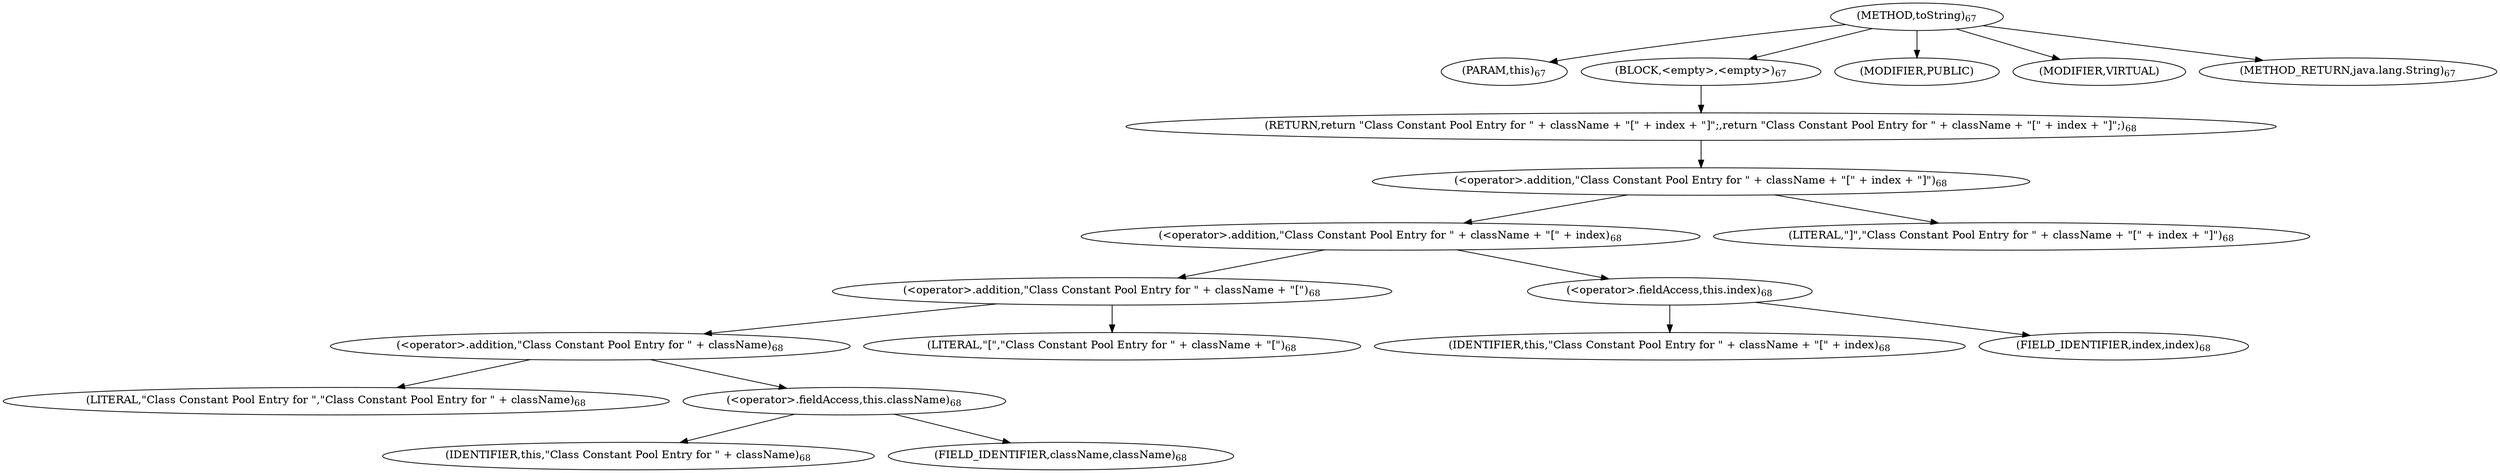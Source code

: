 digraph "toString" {  
"41" [label = <(METHOD,toString)<SUB>67</SUB>> ]
"42" [label = <(PARAM,this)<SUB>67</SUB>> ]
"43" [label = <(BLOCK,&lt;empty&gt;,&lt;empty&gt;)<SUB>67</SUB>> ]
"44" [label = <(RETURN,return &quot;Class Constant Pool Entry for &quot; + className + &quot;[&quot; + index + &quot;]&quot;;,return &quot;Class Constant Pool Entry for &quot; + className + &quot;[&quot; + index + &quot;]&quot;;)<SUB>68</SUB>> ]
"45" [label = <(&lt;operator&gt;.addition,&quot;Class Constant Pool Entry for &quot; + className + &quot;[&quot; + index + &quot;]&quot;)<SUB>68</SUB>> ]
"46" [label = <(&lt;operator&gt;.addition,&quot;Class Constant Pool Entry for &quot; + className + &quot;[&quot; + index)<SUB>68</SUB>> ]
"47" [label = <(&lt;operator&gt;.addition,&quot;Class Constant Pool Entry for &quot; + className + &quot;[&quot;)<SUB>68</SUB>> ]
"48" [label = <(&lt;operator&gt;.addition,&quot;Class Constant Pool Entry for &quot; + className)<SUB>68</SUB>> ]
"49" [label = <(LITERAL,&quot;Class Constant Pool Entry for &quot;,&quot;Class Constant Pool Entry for &quot; + className)<SUB>68</SUB>> ]
"50" [label = <(&lt;operator&gt;.fieldAccess,this.className)<SUB>68</SUB>> ]
"51" [label = <(IDENTIFIER,this,&quot;Class Constant Pool Entry for &quot; + className)<SUB>68</SUB>> ]
"52" [label = <(FIELD_IDENTIFIER,className,className)<SUB>68</SUB>> ]
"53" [label = <(LITERAL,&quot;[&quot;,&quot;Class Constant Pool Entry for &quot; + className + &quot;[&quot;)<SUB>68</SUB>> ]
"54" [label = <(&lt;operator&gt;.fieldAccess,this.index)<SUB>68</SUB>> ]
"55" [label = <(IDENTIFIER,this,&quot;Class Constant Pool Entry for &quot; + className + &quot;[&quot; + index)<SUB>68</SUB>> ]
"56" [label = <(FIELD_IDENTIFIER,index,index)<SUB>68</SUB>> ]
"57" [label = <(LITERAL,&quot;]&quot;,&quot;Class Constant Pool Entry for &quot; + className + &quot;[&quot; + index + &quot;]&quot;)<SUB>68</SUB>> ]
"58" [label = <(MODIFIER,PUBLIC)> ]
"59" [label = <(MODIFIER,VIRTUAL)> ]
"60" [label = <(METHOD_RETURN,java.lang.String)<SUB>67</SUB>> ]
  "41" -> "42" 
  "41" -> "43" 
  "41" -> "58" 
  "41" -> "59" 
  "41" -> "60" 
  "43" -> "44" 
  "44" -> "45" 
  "45" -> "46" 
  "45" -> "57" 
  "46" -> "47" 
  "46" -> "54" 
  "47" -> "48" 
  "47" -> "53" 
  "48" -> "49" 
  "48" -> "50" 
  "50" -> "51" 
  "50" -> "52" 
  "54" -> "55" 
  "54" -> "56" 
}
